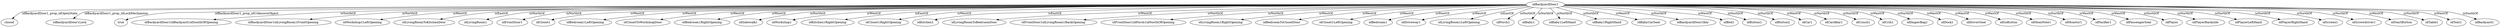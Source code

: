 strict digraph  {
idBackyardDoor1 [node_type=entity_node];
closed [node_type=property_node];
idBackyardDoor1Lock [node_type=property_node];
true [node_type=property_node];
idBackyardDoor1idBackyard1idSouthOfOpening [node_type=entity_node];
idBackyardDoor1idLivingRoom1FrontOpening [node_type=entity_node];
idWorkshop1LeftOpening [node_type=entity_node];
idLivingRoomToKitchenDoor [node_type=entity_node];
idLivingRoom1 [node_type=entity_node];
idFrontDoor1 [node_type=entity_node];
idCloset1 [node_type=entity_node];
idBedroom1LeftOpening [node_type=entity_node];
idClosetToWorkshopDoor [node_type=entity_node];
idBedroom1RightOpening [node_type=entity_node];
idSidewalk1 [node_type=entity_node];
idWorkshop1 [node_type=entity_node];
idKitchen1RightOpening [node_type=entity_node];
idCloset1RightOpening [node_type=entity_node];
idKitchen1 [node_type=entity_node];
idLivingRoomToBedroomDoor [node_type=entity_node];
idFrontDoor1idLivingRoom1BackOpening [node_type=entity_node];
idFrontDoor1idPorch1idNorthOfOpening [node_type=entity_node];
idLivingRoom1RightOpening [node_type=entity_node];
idBedroomToClosetDoor [node_type=entity_node];
idCloset1LeftOpening [node_type=entity_node];
idBedroom1 [node_type=entity_node];
idDriveway1 [node_type=entity_node];
idLivingRoom1LeftOpening [node_type=entity_node];
idPorch1 [node_type=entity_node];
idBaby1 [node_type=entity_node];
idBaby1LeftHand [node_type=entity_node];
idBaby1RightHand [node_type=entity_node];
idBabyCarSeat [node_type=entity_node];
idBackyardDoor1Key [node_type=entity_node];
idBed1 [node_type=entity_node];
idButton1 [node_type=entity_node];
idButton2 [node_type=entity_node];
idCar1 [node_type=entity_node];
idCardKey1 [node_type=entity_node];
idCouch1 [node_type=entity_node];
idCrib1 [node_type=entity_node];
idDiaperBag1 [node_type=entity_node];
idDock1 [node_type=entity_node];
idDriverSeat [node_type=entity_node];
idGoButton [node_type=entity_node];
idMomNote1 [node_type=entity_node];
idMonitor1 [node_type=entity_node];
idPacifier1 [node_type=entity_node];
idPassengerSeat [node_type=entity_node];
idPlayer [node_type=entity_node];
idPlayerBackside [node_type=entity_node];
idPlayerLeftHand [node_type=entity_node];
idPlayerRightHand [node_type=entity_node];
idScreen1 [node_type=entity_node];
idScrewdriver1 [node_type=entity_node];
idStartButton [node_type=entity_node];
idTable1 [node_type=entity_node];
idTent1 [node_type=entity_node];
idBackyard1 [node_type=entity_node];
idBackyardDoor1 -> closed  [edge_type=property, label=idBackyardDoor1_prop_idOpenState];
idBackyardDoor1 -> idBackyardDoor1Lock  [edge_type=property, label=idBackyardDoor1_prop_idLockMechanism];
idBackyardDoor1 -> true  [edge_type=property, label=idBackyardDoor1_prop_idUnknownObject];
idBackyardDoor1 -> idBackyardDoor1idBackyard1idSouthOfOpening  [edge_type=relationship, label=isSouthOf];
idBackyardDoor1 -> idBackyardDoor1idLivingRoom1FrontOpening  [edge_type=relationship, label=isNorthOf];
idBackyardDoor1 -> idWorkshop1LeftOpening  [edge_type=relationship, label=isWestOf];
idBackyardDoor1 -> idLivingRoomToKitchenDoor  [edge_type=relationship, label=isEastOf];
idBackyardDoor1 -> idLivingRoom1  [edge_type=relationship, label=isNorthOf];
idBackyardDoor1 -> idFrontDoor1  [edge_type=relationship, label=isNorthOf];
idBackyardDoor1 -> idCloset1  [edge_type=relationship, label=isWestOf];
idBackyardDoor1 -> idBedroom1LeftOpening  [edge_type=relationship, label=isWestOf];
idBackyardDoor1 -> idClosetToWorkshopDoor  [edge_type=relationship, label=isWestOf];
idBackyardDoor1 -> idBedroom1RightOpening  [edge_type=relationship, label=isWestOf];
idBackyardDoor1 -> idSidewalk1  [edge_type=relationship, label=isNorthOf];
idBackyardDoor1 -> idWorkshop1  [edge_type=relationship, label=isWestOf];
idBackyardDoor1 -> idKitchen1RightOpening  [edge_type=relationship, label=isEastOf];
idBackyardDoor1 -> idCloset1RightOpening  [edge_type=relationship, label=isWestOf];
idBackyardDoor1 -> idKitchen1  [edge_type=relationship, label=isEastOf];
idBackyardDoor1 -> idLivingRoomToBedroomDoor  [edge_type=relationship, label=isWestOf];
idBackyardDoor1 -> idFrontDoor1idLivingRoom1BackOpening  [edge_type=relationship, label=isNorthOf];
idBackyardDoor1 -> idFrontDoor1idPorch1idNorthOfOpening  [edge_type=relationship, label=isNorthOf];
idBackyardDoor1 -> idLivingRoom1RightOpening  [edge_type=relationship, label=isWestOf];
idBackyardDoor1 -> idBedroomToClosetDoor  [edge_type=relationship, label=isWestOf];
idBackyardDoor1 -> idCloset1LeftOpening  [edge_type=relationship, label=isWestOf];
idBackyardDoor1 -> idBedroom1  [edge_type=relationship, label=isWestOf];
idBackyardDoor1 -> idDriveway1  [edge_type=relationship, label=isWestOf];
idBackyardDoor1 -> idLivingRoom1LeftOpening  [edge_type=relationship, label=isEastOf];
idBackyardDoor1 -> idPorch1  [edge_type=relationship, label=isNorthOf];
idBackyardDoor1 -> idBaby1  [edge_type=relationship, label=isNorthOf];
idBackyardDoor1 -> idBaby1LeftHand  [edge_type=relationship, label=isNorthOf];
idBackyardDoor1 -> idBaby1RightHand  [edge_type=relationship, label=isNorthOf];
idBackyardDoor1 -> idBabyCarSeat  [edge_type=relationship, label=isWestOf];
idBackyardDoor1 -> idBackyardDoor1Key  [edge_type=relationship, label=isNorthOf];
idBackyardDoor1 -> idBed1  [edge_type=relationship, label=isWestOf];
idBackyardDoor1 -> idButton1  [edge_type=relationship, label=isNorthOf];
idBackyardDoor1 -> idButton2  [edge_type=relationship, label=isNorthOf];
idBackyardDoor1 -> idCar1  [edge_type=relationship, label=isWestOf];
idBackyardDoor1 -> idCardKey1  [edge_type=relationship, label=isNorthOf];
idBackyardDoor1 -> idCouch1  [edge_type=relationship, label=isNorthOf];
idBackyardDoor1 -> idCrib1  [edge_type=relationship, label=isWestOf];
idBackyardDoor1 -> idDiaperBag1  [edge_type=relationship, label=isNorthOf];
idBackyardDoor1 -> idDock1  [edge_type=relationship, label=isWestOf];
idBackyardDoor1 -> idDriverSeat  [edge_type=relationship, label=isWestOf];
idBackyardDoor1 -> idGoButton  [edge_type=relationship, label=isWestOf];
idBackyardDoor1 -> idMomNote1  [edge_type=relationship, label=isNorthOf];
idBackyardDoor1 -> idMonitor1  [edge_type=relationship, label=isNorthOf];
idBackyardDoor1 -> idPacifier1  [edge_type=relationship, label=isWestOf];
idBackyardDoor1 -> idPassengerSeat  [edge_type=relationship, label=isWestOf];
idBackyardDoor1 -> idPlayer  [edge_type=relationship, label=isNorthOf];
idBackyardDoor1 -> idPlayerBackside  [edge_type=relationship, label=isNorthOf];
idBackyardDoor1 -> idPlayerLeftHand  [edge_type=relationship, label=isNorthOf];
idBackyardDoor1 -> idPlayerRightHand  [edge_type=relationship, label=isNorthOf];
idBackyardDoor1 -> idScreen1  [edge_type=relationship, label=isNorthOf];
idBackyardDoor1 -> idScrewdriver1  [edge_type=relationship, label=isNorthOf];
idBackyardDoor1 -> idStartButton  [edge_type=relationship, label=isWestOf];
idBackyardDoor1 -> idTable1  [edge_type=relationship, label=isNorthOf];
idBackyardDoor1 -> idTent1  [edge_type=relationship, label=isWestOf];
idBackyardDoor1 -> idBackyard1  [edge_type=relationship, label=isSouthOf];
}
